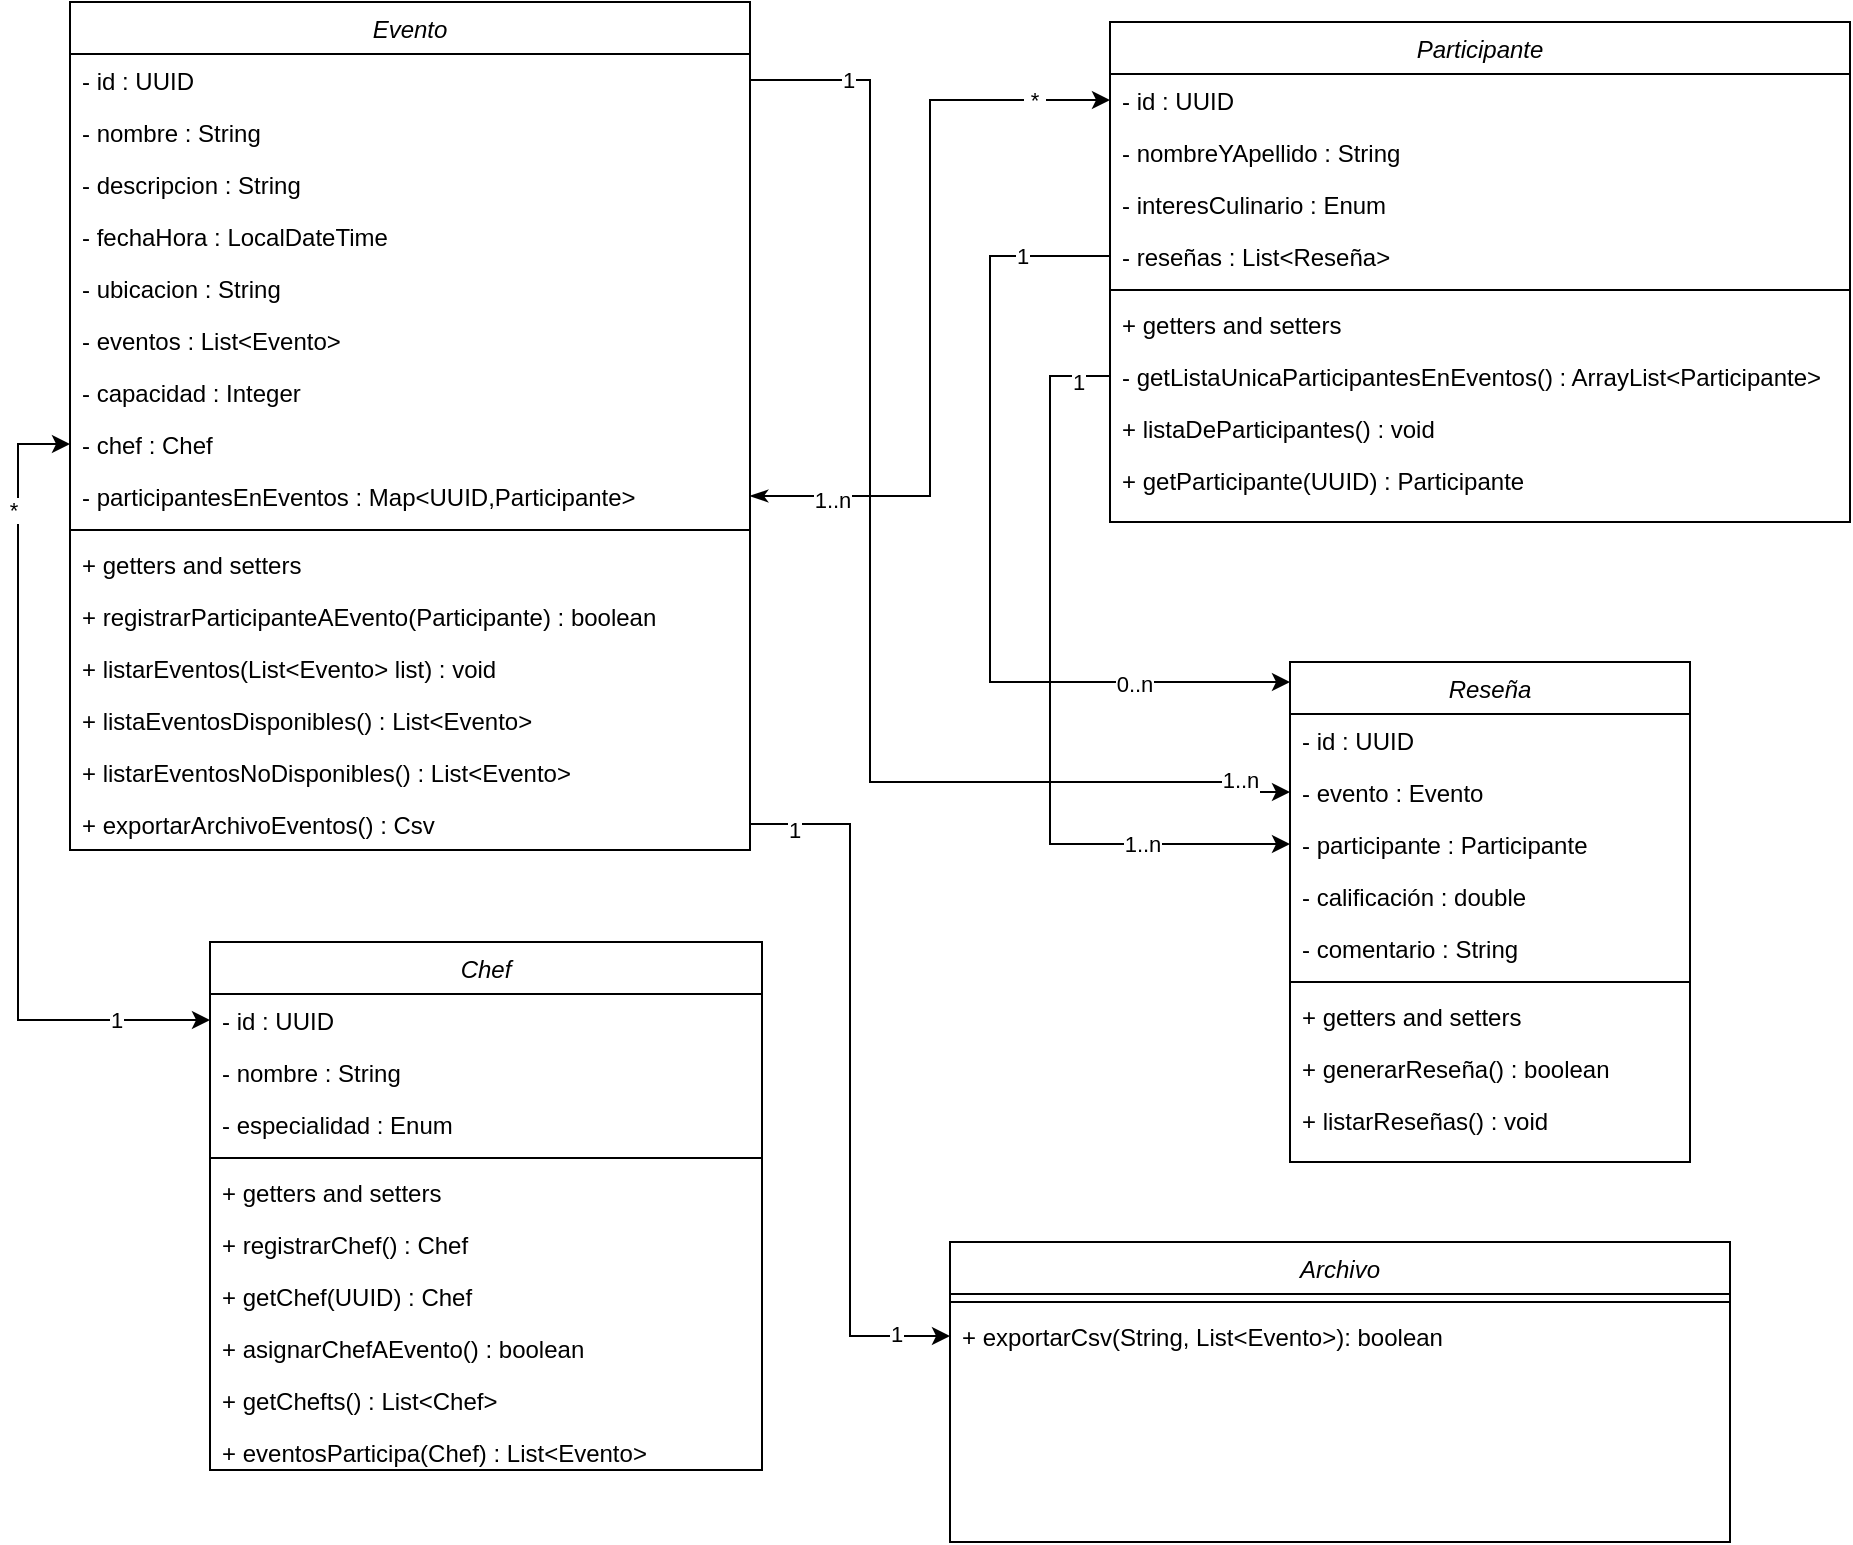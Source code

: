 <mxfile version="23.1.5" type="device">
  <diagram id="C5RBs43oDa-KdzZeNtuy" name="Page-1">
    <mxGraphModel dx="1405" dy="871" grid="1" gridSize="10" guides="1" tooltips="1" connect="1" arrows="1" fold="1" page="1" pageScale="1" pageWidth="827" pageHeight="1169" math="0" shadow="0">
      <root>
        <mxCell id="WIyWlLk6GJQsqaUBKTNV-0" />
        <mxCell id="WIyWlLk6GJQsqaUBKTNV-1" parent="WIyWlLk6GJQsqaUBKTNV-0" />
        <mxCell id="zkfFHV4jXpPFQw0GAbJ--0" value="Chef" style="swimlane;fontStyle=2;align=center;verticalAlign=top;childLayout=stackLayout;horizontal=1;startSize=26;horizontalStack=0;resizeParent=1;resizeLast=0;collapsible=1;marginBottom=0;rounded=0;shadow=0;strokeWidth=1;" parent="WIyWlLk6GJQsqaUBKTNV-1" vertex="1">
          <mxGeometry x="130" y="770" width="276" height="264" as="geometry">
            <mxRectangle x="230" y="140" width="160" height="26" as="alternateBounds" />
          </mxGeometry>
        </mxCell>
        <mxCell id="zkfFHV4jXpPFQw0GAbJ--1" value="- id : UUID" style="text;align=left;verticalAlign=top;spacingLeft=4;spacingRight=4;overflow=hidden;rotatable=0;points=[[0,0.5],[1,0.5]];portConstraint=eastwest;" parent="zkfFHV4jXpPFQw0GAbJ--0" vertex="1">
          <mxGeometry y="26" width="276" height="26" as="geometry" />
        </mxCell>
        <mxCell id="KGZuncBPhr11wPIyPdsB-3" value="- nombre : String" style="text;align=left;verticalAlign=top;spacingLeft=4;spacingRight=4;overflow=hidden;rotatable=0;points=[[0,0.5],[1,0.5]];portConstraint=eastwest;" parent="zkfFHV4jXpPFQw0GAbJ--0" vertex="1">
          <mxGeometry y="52" width="276" height="26" as="geometry" />
        </mxCell>
        <mxCell id="KGZuncBPhr11wPIyPdsB-2" value="- especialidad : Enum" style="text;align=left;verticalAlign=top;spacingLeft=4;spacingRight=4;overflow=hidden;rotatable=0;points=[[0,0.5],[1,0.5]];portConstraint=eastwest;" parent="zkfFHV4jXpPFQw0GAbJ--0" vertex="1">
          <mxGeometry y="78" width="276" height="26" as="geometry" />
        </mxCell>
        <mxCell id="zkfFHV4jXpPFQw0GAbJ--4" value="" style="line;html=1;strokeWidth=1;align=left;verticalAlign=middle;spacingTop=-1;spacingLeft=3;spacingRight=3;rotatable=0;labelPosition=right;points=[];portConstraint=eastwest;" parent="zkfFHV4jXpPFQw0GAbJ--0" vertex="1">
          <mxGeometry y="104" width="276" height="8" as="geometry" />
        </mxCell>
        <mxCell id="zkfFHV4jXpPFQw0GAbJ--5" value="+ getters and setters" style="text;align=left;verticalAlign=top;spacingLeft=4;spacingRight=4;overflow=hidden;rotatable=0;points=[[0,0.5],[1,0.5]];portConstraint=eastwest;" parent="zkfFHV4jXpPFQw0GAbJ--0" vertex="1">
          <mxGeometry y="112" width="276" height="26" as="geometry" />
        </mxCell>
        <mxCell id="-o95lom4peiF-2TDfs_D-2" value="+ registrarChef() : Chef" style="text;align=left;verticalAlign=top;spacingLeft=4;spacingRight=4;overflow=hidden;rotatable=0;points=[[0,0.5],[1,0.5]];portConstraint=eastwest;" parent="zkfFHV4jXpPFQw0GAbJ--0" vertex="1">
          <mxGeometry y="138" width="276" height="26" as="geometry" />
        </mxCell>
        <mxCell id="-o95lom4peiF-2TDfs_D-7" value="+ getChef(UUID) : Chef" style="text;align=left;verticalAlign=top;spacingLeft=4;spacingRight=4;overflow=hidden;rotatable=0;points=[[0,0.5],[1,0.5]];portConstraint=eastwest;" parent="zkfFHV4jXpPFQw0GAbJ--0" vertex="1">
          <mxGeometry y="164" width="276" height="26" as="geometry" />
        </mxCell>
        <mxCell id="-o95lom4peiF-2TDfs_D-3" value="+ asignarChefAEvento() : boolean" style="text;align=left;verticalAlign=top;spacingLeft=4;spacingRight=4;overflow=hidden;rotatable=0;points=[[0,0.5],[1,0.5]];portConstraint=eastwest;" parent="zkfFHV4jXpPFQw0GAbJ--0" vertex="1">
          <mxGeometry y="190" width="276" height="26" as="geometry" />
        </mxCell>
        <mxCell id="-o95lom4peiF-2TDfs_D-5" value="+ getChefts() : List&lt;Chef&gt;" style="text;align=left;verticalAlign=top;spacingLeft=4;spacingRight=4;overflow=hidden;rotatable=0;points=[[0,0.5],[1,0.5]];portConstraint=eastwest;" parent="zkfFHV4jXpPFQw0GAbJ--0" vertex="1">
          <mxGeometry y="216" width="276" height="26" as="geometry" />
        </mxCell>
        <mxCell id="-o95lom4peiF-2TDfs_D-0" value="+ eventosParticipa(Chef) : List&lt;Evento&gt;" style="text;align=left;verticalAlign=top;spacingLeft=4;spacingRight=4;overflow=hidden;rotatable=0;points=[[0,0.5],[1,0.5]];portConstraint=eastwest;" parent="zkfFHV4jXpPFQw0GAbJ--0" vertex="1">
          <mxGeometry y="242" width="276" height="22" as="geometry" />
        </mxCell>
        <mxCell id="L-wcOWw1PUIB1mRJXQNM-1" value="Evento" style="swimlane;fontStyle=2;align=center;verticalAlign=top;childLayout=stackLayout;horizontal=1;startSize=26;horizontalStack=0;resizeParent=1;resizeLast=0;collapsible=1;marginBottom=0;rounded=0;shadow=0;strokeWidth=1;" parent="WIyWlLk6GJQsqaUBKTNV-1" vertex="1">
          <mxGeometry x="60" y="300" width="340" height="424" as="geometry">
            <mxRectangle x="230" y="140" width="160" height="26" as="alternateBounds" />
          </mxGeometry>
        </mxCell>
        <mxCell id="L-wcOWw1PUIB1mRJXQNM-2" value="- id : UUID" style="text;align=left;verticalAlign=top;spacingLeft=4;spacingRight=4;overflow=hidden;rotatable=0;points=[[0,0.5],[1,0.5]];portConstraint=eastwest;" parent="L-wcOWw1PUIB1mRJXQNM-1" vertex="1">
          <mxGeometry y="26" width="340" height="26" as="geometry" />
        </mxCell>
        <mxCell id="L-wcOWw1PUIB1mRJXQNM-10" value="- nombre : String" style="text;align=left;verticalAlign=top;spacingLeft=4;spacingRight=4;overflow=hidden;rotatable=0;points=[[0,0.5],[1,0.5]];portConstraint=eastwest;" parent="L-wcOWw1PUIB1mRJXQNM-1" vertex="1">
          <mxGeometry y="52" width="340" height="26" as="geometry" />
        </mxCell>
        <mxCell id="L-wcOWw1PUIB1mRJXQNM-9" value="- descripcion : String" style="text;align=left;verticalAlign=top;spacingLeft=4;spacingRight=4;overflow=hidden;rotatable=0;points=[[0,0.5],[1,0.5]];portConstraint=eastwest;" parent="L-wcOWw1PUIB1mRJXQNM-1" vertex="1">
          <mxGeometry y="78" width="340" height="26" as="geometry" />
        </mxCell>
        <mxCell id="L-wcOWw1PUIB1mRJXQNM-11" value="- fechaHora : LocalDateTime" style="text;align=left;verticalAlign=top;spacingLeft=4;spacingRight=4;overflow=hidden;rotatable=0;points=[[0,0.5],[1,0.5]];portConstraint=eastwest;" parent="L-wcOWw1PUIB1mRJXQNM-1" vertex="1">
          <mxGeometry y="104" width="340" height="26" as="geometry" />
        </mxCell>
        <mxCell id="L-wcOWw1PUIB1mRJXQNM-12" value="- ubicacion : String" style="text;align=left;verticalAlign=top;spacingLeft=4;spacingRight=4;overflow=hidden;rotatable=0;points=[[0,0.5],[1,0.5]];portConstraint=eastwest;" parent="L-wcOWw1PUIB1mRJXQNM-1" vertex="1">
          <mxGeometry y="130" width="340" height="26" as="geometry" />
        </mxCell>
        <mxCell id="y9rqn05k21QNbBSMOWPU-1" value="- eventos : List&amp;lt;Evento&amp;gt;" style="text;strokeColor=none;fillColor=none;align=left;verticalAlign=top;spacingLeft=4;spacingRight=4;overflow=hidden;rotatable=0;points=[[0,0.5],[1,0.5]];portConstraint=eastwest;whiteSpace=wrap;html=1;" parent="L-wcOWw1PUIB1mRJXQNM-1" vertex="1">
          <mxGeometry y="156" width="340" height="26" as="geometry" />
        </mxCell>
        <mxCell id="L-wcOWw1PUIB1mRJXQNM-13" value="- capacidad : Integer" style="text;align=left;verticalAlign=top;spacingLeft=4;spacingRight=4;overflow=hidden;rotatable=0;points=[[0,0.5],[1,0.5]];portConstraint=eastwest;" parent="L-wcOWw1PUIB1mRJXQNM-1" vertex="1">
          <mxGeometry y="182" width="340" height="26" as="geometry" />
        </mxCell>
        <mxCell id="L-wcOWw1PUIB1mRJXQNM-14" value="- chef : Chef" style="text;align=left;verticalAlign=top;spacingLeft=4;spacingRight=4;overflow=hidden;rotatable=0;points=[[0,0.5],[1,0.5]];portConstraint=eastwest;" parent="L-wcOWw1PUIB1mRJXQNM-1" vertex="1">
          <mxGeometry y="208" width="340" height="26" as="geometry" />
        </mxCell>
        <mxCell id="SYPBV0uicCHIOYa86j9V-1" value="- participantesEnEventos : Map&lt;UUID,Participante&gt;" style="text;align=left;verticalAlign=top;spacingLeft=4;spacingRight=4;overflow=hidden;rotatable=0;points=[[0,0.5],[1,0.5]];portConstraint=eastwest;" parent="L-wcOWw1PUIB1mRJXQNM-1" vertex="1">
          <mxGeometry y="234" width="340" height="26" as="geometry" />
        </mxCell>
        <mxCell id="L-wcOWw1PUIB1mRJXQNM-3" value="" style="line;html=1;strokeWidth=1;align=left;verticalAlign=middle;spacingTop=-1;spacingLeft=3;spacingRight=3;rotatable=0;labelPosition=right;points=[];portConstraint=eastwest;" parent="L-wcOWw1PUIB1mRJXQNM-1" vertex="1">
          <mxGeometry y="260" width="340" height="8" as="geometry" />
        </mxCell>
        <mxCell id="L-wcOWw1PUIB1mRJXQNM-4" value="+ getters and setters" style="text;align=left;verticalAlign=top;spacingLeft=4;spacingRight=4;overflow=hidden;rotatable=0;points=[[0,0.5],[1,0.5]];portConstraint=eastwest;" parent="L-wcOWw1PUIB1mRJXQNM-1" vertex="1">
          <mxGeometry y="268" width="340" height="26" as="geometry" />
        </mxCell>
        <mxCell id="-o95lom4peiF-2TDfs_D-1" value="+ registrarParticipanteAEvento(Participante) : boolean" style="text;align=left;verticalAlign=top;spacingLeft=4;spacingRight=4;overflow=hidden;rotatable=0;points=[[0,0.5],[1,0.5]];portConstraint=eastwest;" parent="L-wcOWw1PUIB1mRJXQNM-1" vertex="1">
          <mxGeometry y="294" width="340" height="26" as="geometry" />
        </mxCell>
        <mxCell id="-o95lom4peiF-2TDfs_D-37" value="+ listarEventos(List&lt;Evento&gt; list) : void" style="text;align=left;verticalAlign=top;spacingLeft=4;spacingRight=4;overflow=hidden;rotatable=0;points=[[0,0.5],[1,0.5]];portConstraint=eastwest;" parent="L-wcOWw1PUIB1mRJXQNM-1" vertex="1">
          <mxGeometry y="320" width="340" height="26" as="geometry" />
        </mxCell>
        <mxCell id="-o95lom4peiF-2TDfs_D-33" value="+ listaEventosDisponibles() : List&lt;Evento&gt;" style="text;align=left;verticalAlign=top;spacingLeft=4;spacingRight=4;overflow=hidden;rotatable=0;points=[[0,0.5],[1,0.5]];portConstraint=eastwest;" parent="L-wcOWw1PUIB1mRJXQNM-1" vertex="1">
          <mxGeometry y="346" width="340" height="26" as="geometry" />
        </mxCell>
        <mxCell id="-o95lom4peiF-2TDfs_D-35" value="+ listarEventosNoDisponibles() : List&lt;Evento&gt;" style="text;align=left;verticalAlign=top;spacingLeft=4;spacingRight=4;overflow=hidden;rotatable=0;points=[[0,0.5],[1,0.5]];portConstraint=eastwest;" parent="L-wcOWw1PUIB1mRJXQNM-1" vertex="1">
          <mxGeometry y="372" width="340" height="26" as="geometry" />
        </mxCell>
        <mxCell id="0cnOEByZw1m67d4b2Y_T-19" value="+ exportarArchivoEventos() : Csv" style="text;align=left;verticalAlign=top;spacingLeft=4;spacingRight=4;overflow=hidden;rotatable=0;points=[[0,0.5],[1,0.5]];portConstraint=eastwest;" parent="L-wcOWw1PUIB1mRJXQNM-1" vertex="1">
          <mxGeometry y="398" width="340" height="26" as="geometry" />
        </mxCell>
        <mxCell id="L-wcOWw1PUIB1mRJXQNM-5" value="Participante" style="swimlane;fontStyle=2;align=center;verticalAlign=top;childLayout=stackLayout;horizontal=1;startSize=26;horizontalStack=0;resizeParent=1;resizeLast=0;collapsible=1;marginBottom=0;rounded=0;shadow=0;strokeWidth=1;" parent="WIyWlLk6GJQsqaUBKTNV-1" vertex="1">
          <mxGeometry x="580" y="310" width="370" height="250" as="geometry">
            <mxRectangle x="230" y="140" width="160" height="26" as="alternateBounds" />
          </mxGeometry>
        </mxCell>
        <mxCell id="L-wcOWw1PUIB1mRJXQNM-6" value="- id : UUID" style="text;align=left;verticalAlign=top;spacingLeft=4;spacingRight=4;overflow=hidden;rotatable=0;points=[[0,0.5],[1,0.5]];portConstraint=eastwest;" parent="L-wcOWw1PUIB1mRJXQNM-5" vertex="1">
          <mxGeometry y="26" width="370" height="26" as="geometry" />
        </mxCell>
        <mxCell id="L-wcOWw1PUIB1mRJXQNM-18" value="- nombreYApellido : String" style="text;align=left;verticalAlign=top;spacingLeft=4;spacingRight=4;overflow=hidden;rotatable=0;points=[[0,0.5],[1,0.5]];portConstraint=eastwest;" parent="L-wcOWw1PUIB1mRJXQNM-5" vertex="1">
          <mxGeometry y="52" width="370" height="26" as="geometry" />
        </mxCell>
        <mxCell id="L-wcOWw1PUIB1mRJXQNM-17" value="- interesCulinario : Enum" style="text;align=left;verticalAlign=top;spacingLeft=4;spacingRight=4;overflow=hidden;rotatable=0;points=[[0,0.5],[1,0.5]];portConstraint=eastwest;" parent="L-wcOWw1PUIB1mRJXQNM-5" vertex="1">
          <mxGeometry y="78" width="370" height="26" as="geometry" />
        </mxCell>
        <mxCell id="E9cGtsY8XMNqDR6WhFmX-4" value="- reseñas : List&lt;Reseña&gt;" style="text;align=left;verticalAlign=top;spacingLeft=4;spacingRight=4;overflow=hidden;rotatable=0;points=[[0,0.5],[1,0.5]];portConstraint=eastwest;" vertex="1" parent="L-wcOWw1PUIB1mRJXQNM-5">
          <mxGeometry y="104" width="370" height="26" as="geometry" />
        </mxCell>
        <mxCell id="L-wcOWw1PUIB1mRJXQNM-7" value="" style="line;html=1;strokeWidth=1;align=left;verticalAlign=middle;spacingTop=-1;spacingLeft=3;spacingRight=3;rotatable=0;labelPosition=right;points=[];portConstraint=eastwest;" parent="L-wcOWw1PUIB1mRJXQNM-5" vertex="1">
          <mxGeometry y="130" width="370" height="8" as="geometry" />
        </mxCell>
        <mxCell id="L-wcOWw1PUIB1mRJXQNM-8" value="+ getters and setters" style="text;align=left;verticalAlign=top;spacingLeft=4;spacingRight=4;overflow=hidden;rotatable=0;points=[[0,0.5],[1,0.5]];portConstraint=eastwest;" parent="L-wcOWw1PUIB1mRJXQNM-5" vertex="1">
          <mxGeometry y="138" width="370" height="26" as="geometry" />
        </mxCell>
        <mxCell id="-o95lom4peiF-2TDfs_D-22" value="- getListaUnicaParticipantesEnEventos() : ArrayList&lt;Participante&gt;" style="text;align=left;verticalAlign=top;spacingLeft=4;spacingRight=4;overflow=hidden;rotatable=0;points=[[0,0.5],[1,0.5]];portConstraint=eastwest;" parent="L-wcOWw1PUIB1mRJXQNM-5" vertex="1">
          <mxGeometry y="164" width="370" height="26" as="geometry" />
        </mxCell>
        <mxCell id="-o95lom4peiF-2TDfs_D-31" value="+ listaDeParticipantes() : void" style="text;align=left;verticalAlign=top;spacingLeft=4;spacingRight=4;overflow=hidden;rotatable=0;points=[[0,0.5],[1,0.5]];portConstraint=eastwest;" parent="L-wcOWw1PUIB1mRJXQNM-5" vertex="1">
          <mxGeometry y="190" width="370" height="26" as="geometry" />
        </mxCell>
        <mxCell id="-o95lom4peiF-2TDfs_D-24" value="+ getParticipante(UUID) : Participante" style="text;align=left;verticalAlign=top;spacingLeft=4;spacingRight=4;overflow=hidden;rotatable=0;points=[[0,0.5],[1,0.5]];portConstraint=eastwest;" parent="L-wcOWw1PUIB1mRJXQNM-5" vertex="1">
          <mxGeometry y="216" width="370" height="26" as="geometry" />
        </mxCell>
        <mxCell id="KGZuncBPhr11wPIyPdsB-4" value="Reseña" style="swimlane;fontStyle=2;align=center;verticalAlign=top;childLayout=stackLayout;horizontal=1;startSize=26;horizontalStack=0;resizeParent=1;resizeLast=0;collapsible=1;marginBottom=0;rounded=0;shadow=0;strokeWidth=1;" parent="WIyWlLk6GJQsqaUBKTNV-1" vertex="1">
          <mxGeometry x="670" y="630" width="200" height="250" as="geometry">
            <mxRectangle x="230" y="140" width="160" height="26" as="alternateBounds" />
          </mxGeometry>
        </mxCell>
        <mxCell id="KGZuncBPhr11wPIyPdsB-5" value="- id : UUID" style="text;align=left;verticalAlign=top;spacingLeft=4;spacingRight=4;overflow=hidden;rotatable=0;points=[[0,0.5],[1,0.5]];portConstraint=eastwest;" parent="KGZuncBPhr11wPIyPdsB-4" vertex="1">
          <mxGeometry y="26" width="200" height="26" as="geometry" />
        </mxCell>
        <mxCell id="KGZuncBPhr11wPIyPdsB-6" value="- evento : Evento" style="text;align=left;verticalAlign=top;spacingLeft=4;spacingRight=4;overflow=hidden;rotatable=0;points=[[0,0.5],[1,0.5]];portConstraint=eastwest;" parent="KGZuncBPhr11wPIyPdsB-4" vertex="1">
          <mxGeometry y="52" width="200" height="26" as="geometry" />
        </mxCell>
        <mxCell id="KGZuncBPhr11wPIyPdsB-7" value="- participante : Participante" style="text;align=left;verticalAlign=top;spacingLeft=4;spacingRight=4;overflow=hidden;rotatable=0;points=[[0,0.5],[1,0.5]];portConstraint=eastwest;" parent="KGZuncBPhr11wPIyPdsB-4" vertex="1">
          <mxGeometry y="78" width="200" height="26" as="geometry" />
        </mxCell>
        <mxCell id="KGZuncBPhr11wPIyPdsB-8" value="- calificación : double" style="text;align=left;verticalAlign=top;spacingLeft=4;spacingRight=4;overflow=hidden;rotatable=0;points=[[0,0.5],[1,0.5]];portConstraint=eastwest;" parent="KGZuncBPhr11wPIyPdsB-4" vertex="1">
          <mxGeometry y="104" width="200" height="26" as="geometry" />
        </mxCell>
        <mxCell id="KGZuncBPhr11wPIyPdsB-11" value="- comentario : String" style="text;align=left;verticalAlign=top;spacingLeft=4;spacingRight=4;overflow=hidden;rotatable=0;points=[[0,0.5],[1,0.5]];portConstraint=eastwest;" parent="KGZuncBPhr11wPIyPdsB-4" vertex="1">
          <mxGeometry y="130" width="200" height="26" as="geometry" />
        </mxCell>
        <mxCell id="KGZuncBPhr11wPIyPdsB-9" value="" style="line;html=1;strokeWidth=1;align=left;verticalAlign=middle;spacingTop=-1;spacingLeft=3;spacingRight=3;rotatable=0;labelPosition=right;points=[];portConstraint=eastwest;" parent="KGZuncBPhr11wPIyPdsB-4" vertex="1">
          <mxGeometry y="156" width="200" height="8" as="geometry" />
        </mxCell>
        <mxCell id="KGZuncBPhr11wPIyPdsB-10" value="+ getters and setters" style="text;align=left;verticalAlign=top;spacingLeft=4;spacingRight=4;overflow=hidden;rotatable=0;points=[[0,0.5],[1,0.5]];portConstraint=eastwest;" parent="KGZuncBPhr11wPIyPdsB-4" vertex="1">
          <mxGeometry y="164" width="200" height="26" as="geometry" />
        </mxCell>
        <mxCell id="0cnOEByZw1m67d4b2Y_T-16" value="+ generarReseña() : boolean" style="text;align=left;verticalAlign=top;spacingLeft=4;spacingRight=4;overflow=hidden;rotatable=0;points=[[0,0.5],[1,0.5]];portConstraint=eastwest;" parent="KGZuncBPhr11wPIyPdsB-4" vertex="1">
          <mxGeometry y="190" width="200" height="26" as="geometry" />
        </mxCell>
        <mxCell id="-o95lom4peiF-2TDfs_D-29" value="+ listarReseñas() : void" style="text;align=left;verticalAlign=top;spacingLeft=4;spacingRight=4;overflow=hidden;rotatable=0;points=[[0,0.5],[1,0.5]];portConstraint=eastwest;" parent="KGZuncBPhr11wPIyPdsB-4" vertex="1">
          <mxGeometry y="216" width="200" height="26" as="geometry" />
        </mxCell>
        <mxCell id="0cnOEByZw1m67d4b2Y_T-1" style="rounded=0;orthogonalLoop=1;jettySize=auto;html=1;exitX=0;exitY=0.5;exitDx=0;exitDy=0;entryX=0;entryY=0.5;entryDx=0;entryDy=0;edgeStyle=orthogonalEdgeStyle;startArrow=classic;startFill=1;" parent="WIyWlLk6GJQsqaUBKTNV-1" source="L-wcOWw1PUIB1mRJXQNM-14" target="zkfFHV4jXpPFQw0GAbJ--1" edge="1">
          <mxGeometry relative="1" as="geometry">
            <Array as="points">
              <mxPoint x="34" y="521" />
              <mxPoint x="34" y="809" />
            </Array>
          </mxGeometry>
        </mxCell>
        <mxCell id="-o95lom4peiF-2TDfs_D-18" value="*&amp;nbsp;" style="edgeLabel;html=1;align=center;verticalAlign=middle;resizable=0;points=[];" parent="0cnOEByZw1m67d4b2Y_T-1" vertex="1" connectable="0">
          <mxGeometry x="-0.714" y="-1" relative="1" as="geometry">
            <mxPoint as="offset" />
          </mxGeometry>
        </mxCell>
        <mxCell id="-o95lom4peiF-2TDfs_D-19" value="1" style="edgeLabel;html=1;align=center;verticalAlign=middle;resizable=0;points=[];" parent="0cnOEByZw1m67d4b2Y_T-1" vertex="1" connectable="0">
          <mxGeometry x="0.768" relative="1" as="geometry">
            <mxPoint as="offset" />
          </mxGeometry>
        </mxCell>
        <mxCell id="SYPBV0uicCHIOYa86j9V-0" style="edgeStyle=orthogonalEdgeStyle;rounded=0;orthogonalLoop=1;jettySize=auto;html=1;exitX=1;exitY=0.5;exitDx=0;exitDy=0;startArrow=classicThin;startFill=1;" parent="WIyWlLk6GJQsqaUBKTNV-1" source="SYPBV0uicCHIOYa86j9V-1" target="L-wcOWw1PUIB1mRJXQNM-6" edge="1">
          <mxGeometry relative="1" as="geometry" />
        </mxCell>
        <mxCell id="-o95lom4peiF-2TDfs_D-16" value="&amp;nbsp;*&amp;nbsp;" style="edgeLabel;html=1;align=center;verticalAlign=middle;resizable=0;points=[];" parent="SYPBV0uicCHIOYa86j9V-0" vertex="1" connectable="0">
          <mxGeometry x="0.795" relative="1" as="geometry">
            <mxPoint as="offset" />
          </mxGeometry>
        </mxCell>
        <mxCell id="-o95lom4peiF-2TDfs_D-17" value="1..n" style="edgeLabel;html=1;align=center;verticalAlign=middle;resizable=0;points=[];" parent="SYPBV0uicCHIOYa86j9V-0" vertex="1" connectable="0">
          <mxGeometry x="-0.784" y="-2" relative="1" as="geometry">
            <mxPoint as="offset" />
          </mxGeometry>
        </mxCell>
        <mxCell id="-o95lom4peiF-2TDfs_D-9" style="edgeStyle=orthogonalEdgeStyle;rounded=0;orthogonalLoop=1;jettySize=auto;html=1;startArrow=none;startFill=0;entryX=0;entryY=0.5;entryDx=0;entryDy=0;" parent="WIyWlLk6GJQsqaUBKTNV-1" source="L-wcOWw1PUIB1mRJXQNM-2" target="KGZuncBPhr11wPIyPdsB-6" edge="1">
          <mxGeometry relative="1" as="geometry">
            <Array as="points">
              <mxPoint x="460" y="339" />
              <mxPoint x="460" y="690" />
              <mxPoint x="650" y="690" />
              <mxPoint x="650" y="695" />
            </Array>
          </mxGeometry>
        </mxCell>
        <mxCell id="-o95lom4peiF-2TDfs_D-12" value="1" style="edgeLabel;html=1;align=center;verticalAlign=middle;resizable=0;points=[];" parent="-o95lom4peiF-2TDfs_D-9" vertex="1" connectable="0">
          <mxGeometry x="-0.843" relative="1" as="geometry">
            <mxPoint as="offset" />
          </mxGeometry>
        </mxCell>
        <mxCell id="-o95lom4peiF-2TDfs_D-13" value="1..n" style="edgeLabel;html=1;align=center;verticalAlign=middle;resizable=0;points=[];" parent="-o95lom4peiF-2TDfs_D-9" vertex="1" connectable="0">
          <mxGeometry x="0.902" y="1" relative="1" as="geometry">
            <mxPoint as="offset" />
          </mxGeometry>
        </mxCell>
        <mxCell id="-o95lom4peiF-2TDfs_D-25" style="edgeStyle=orthogonalEdgeStyle;rounded=0;orthogonalLoop=1;jettySize=auto;html=1;exitX=0;exitY=0.5;exitDx=0;exitDy=0;" parent="WIyWlLk6GJQsqaUBKTNV-1" source="-o95lom4peiF-2TDfs_D-24" target="KGZuncBPhr11wPIyPdsB-7" edge="1">
          <mxGeometry relative="1" as="geometry">
            <Array as="points">
              <mxPoint x="550" y="487" />
              <mxPoint x="550" y="721" />
            </Array>
          </mxGeometry>
        </mxCell>
        <mxCell id="-o95lom4peiF-2TDfs_D-26" value="1" style="edgeLabel;html=1;align=center;verticalAlign=middle;resizable=0;points=[];" parent="-o95lom4peiF-2TDfs_D-25" vertex="1" connectable="0">
          <mxGeometry x="-0.687" y="3" relative="1" as="geometry">
            <mxPoint as="offset" />
          </mxGeometry>
        </mxCell>
        <mxCell id="-o95lom4peiF-2TDfs_D-27" value="1..n" style="edgeLabel;html=1;align=center;verticalAlign=middle;resizable=0;points=[];" parent="-o95lom4peiF-2TDfs_D-25" vertex="1" connectable="0">
          <mxGeometry x="0.659" relative="1" as="geometry">
            <mxPoint as="offset" />
          </mxGeometry>
        </mxCell>
        <mxCell id="VylakuSgFqx1tL5g1ZY8-0" value="Archivo" style="swimlane;fontStyle=2;align=center;verticalAlign=top;childLayout=stackLayout;horizontal=1;startSize=26;horizontalStack=0;resizeParent=1;resizeLast=0;collapsible=1;marginBottom=0;rounded=0;shadow=0;strokeWidth=1;" parent="WIyWlLk6GJQsqaUBKTNV-1" vertex="1">
          <mxGeometry x="500" y="920" width="390" height="150" as="geometry">
            <mxRectangle x="230" y="140" width="160" height="26" as="alternateBounds" />
          </mxGeometry>
        </mxCell>
        <mxCell id="VylakuSgFqx1tL5g1ZY8-6" value="" style="line;html=1;strokeWidth=1;align=left;verticalAlign=middle;spacingTop=-1;spacingLeft=3;spacingRight=3;rotatable=0;labelPosition=right;points=[];portConstraint=eastwest;" parent="VylakuSgFqx1tL5g1ZY8-0" vertex="1">
          <mxGeometry y="26" width="390" height="8" as="geometry" />
        </mxCell>
        <mxCell id="VylakuSgFqx1tL5g1ZY8-17" value="+ exportarCsv(String, List&amp;lt;Evento&amp;gt;): boolean&lt;div&gt;&lt;br/&gt;&lt;/div&gt;" style="text;strokeColor=none;fillColor=none;align=left;verticalAlign=top;spacingLeft=4;spacingRight=4;overflow=hidden;rotatable=0;points=[[0,0.5],[1,0.5]];portConstraint=eastwest;whiteSpace=wrap;html=1;" parent="VylakuSgFqx1tL5g1ZY8-0" vertex="1">
          <mxGeometry y="34" width="390" height="26" as="geometry" />
        </mxCell>
        <mxCell id="VylakuSgFqx1tL5g1ZY8-18" style="edgeStyle=orthogonalEdgeStyle;rounded=0;orthogonalLoop=1;jettySize=auto;html=1;" parent="WIyWlLk6GJQsqaUBKTNV-1" source="0cnOEByZw1m67d4b2Y_T-19" target="VylakuSgFqx1tL5g1ZY8-17" edge="1">
          <mxGeometry relative="1" as="geometry">
            <mxPoint x="470" y="980" as="targetPoint" />
          </mxGeometry>
        </mxCell>
        <mxCell id="VylakuSgFqx1tL5g1ZY8-19" value="1" style="edgeLabel;html=1;align=center;verticalAlign=middle;resizable=0;points=[];" parent="VylakuSgFqx1tL5g1ZY8-18" vertex="1" connectable="0">
          <mxGeometry x="-0.88" y="-2" relative="1" as="geometry">
            <mxPoint y="1" as="offset" />
          </mxGeometry>
        </mxCell>
        <mxCell id="VylakuSgFqx1tL5g1ZY8-20" value="1" style="edgeLabel;html=1;align=center;verticalAlign=middle;resizable=0;points=[];" parent="VylakuSgFqx1tL5g1ZY8-18" vertex="1" connectable="0">
          <mxGeometry x="0.848" y="2" relative="1" as="geometry">
            <mxPoint y="1" as="offset" />
          </mxGeometry>
        </mxCell>
        <mxCell id="E9cGtsY8XMNqDR6WhFmX-5" style="edgeStyle=orthogonalEdgeStyle;rounded=0;orthogonalLoop=1;jettySize=auto;html=1;exitX=0;exitY=0.5;exitDx=0;exitDy=0;" edge="1" parent="WIyWlLk6GJQsqaUBKTNV-1" source="E9cGtsY8XMNqDR6WhFmX-4" target="KGZuncBPhr11wPIyPdsB-4">
          <mxGeometry relative="1" as="geometry">
            <Array as="points">
              <mxPoint x="520" y="427" />
              <mxPoint x="520" y="640" />
            </Array>
          </mxGeometry>
        </mxCell>
        <mxCell id="E9cGtsY8XMNqDR6WhFmX-6" value="1" style="edgeLabel;html=1;align=center;verticalAlign=middle;resizable=0;points=[];" vertex="1" connectable="0" parent="E9cGtsY8XMNqDR6WhFmX-5">
          <mxGeometry x="-0.793" relative="1" as="geometry">
            <mxPoint as="offset" />
          </mxGeometry>
        </mxCell>
        <mxCell id="E9cGtsY8XMNqDR6WhFmX-7" value="0..n" style="edgeLabel;html=1;align=center;verticalAlign=middle;resizable=0;points=[];" vertex="1" connectable="0" parent="E9cGtsY8XMNqDR6WhFmX-5">
          <mxGeometry x="0.629" y="-1" relative="1" as="geometry">
            <mxPoint as="offset" />
          </mxGeometry>
        </mxCell>
      </root>
    </mxGraphModel>
  </diagram>
</mxfile>
